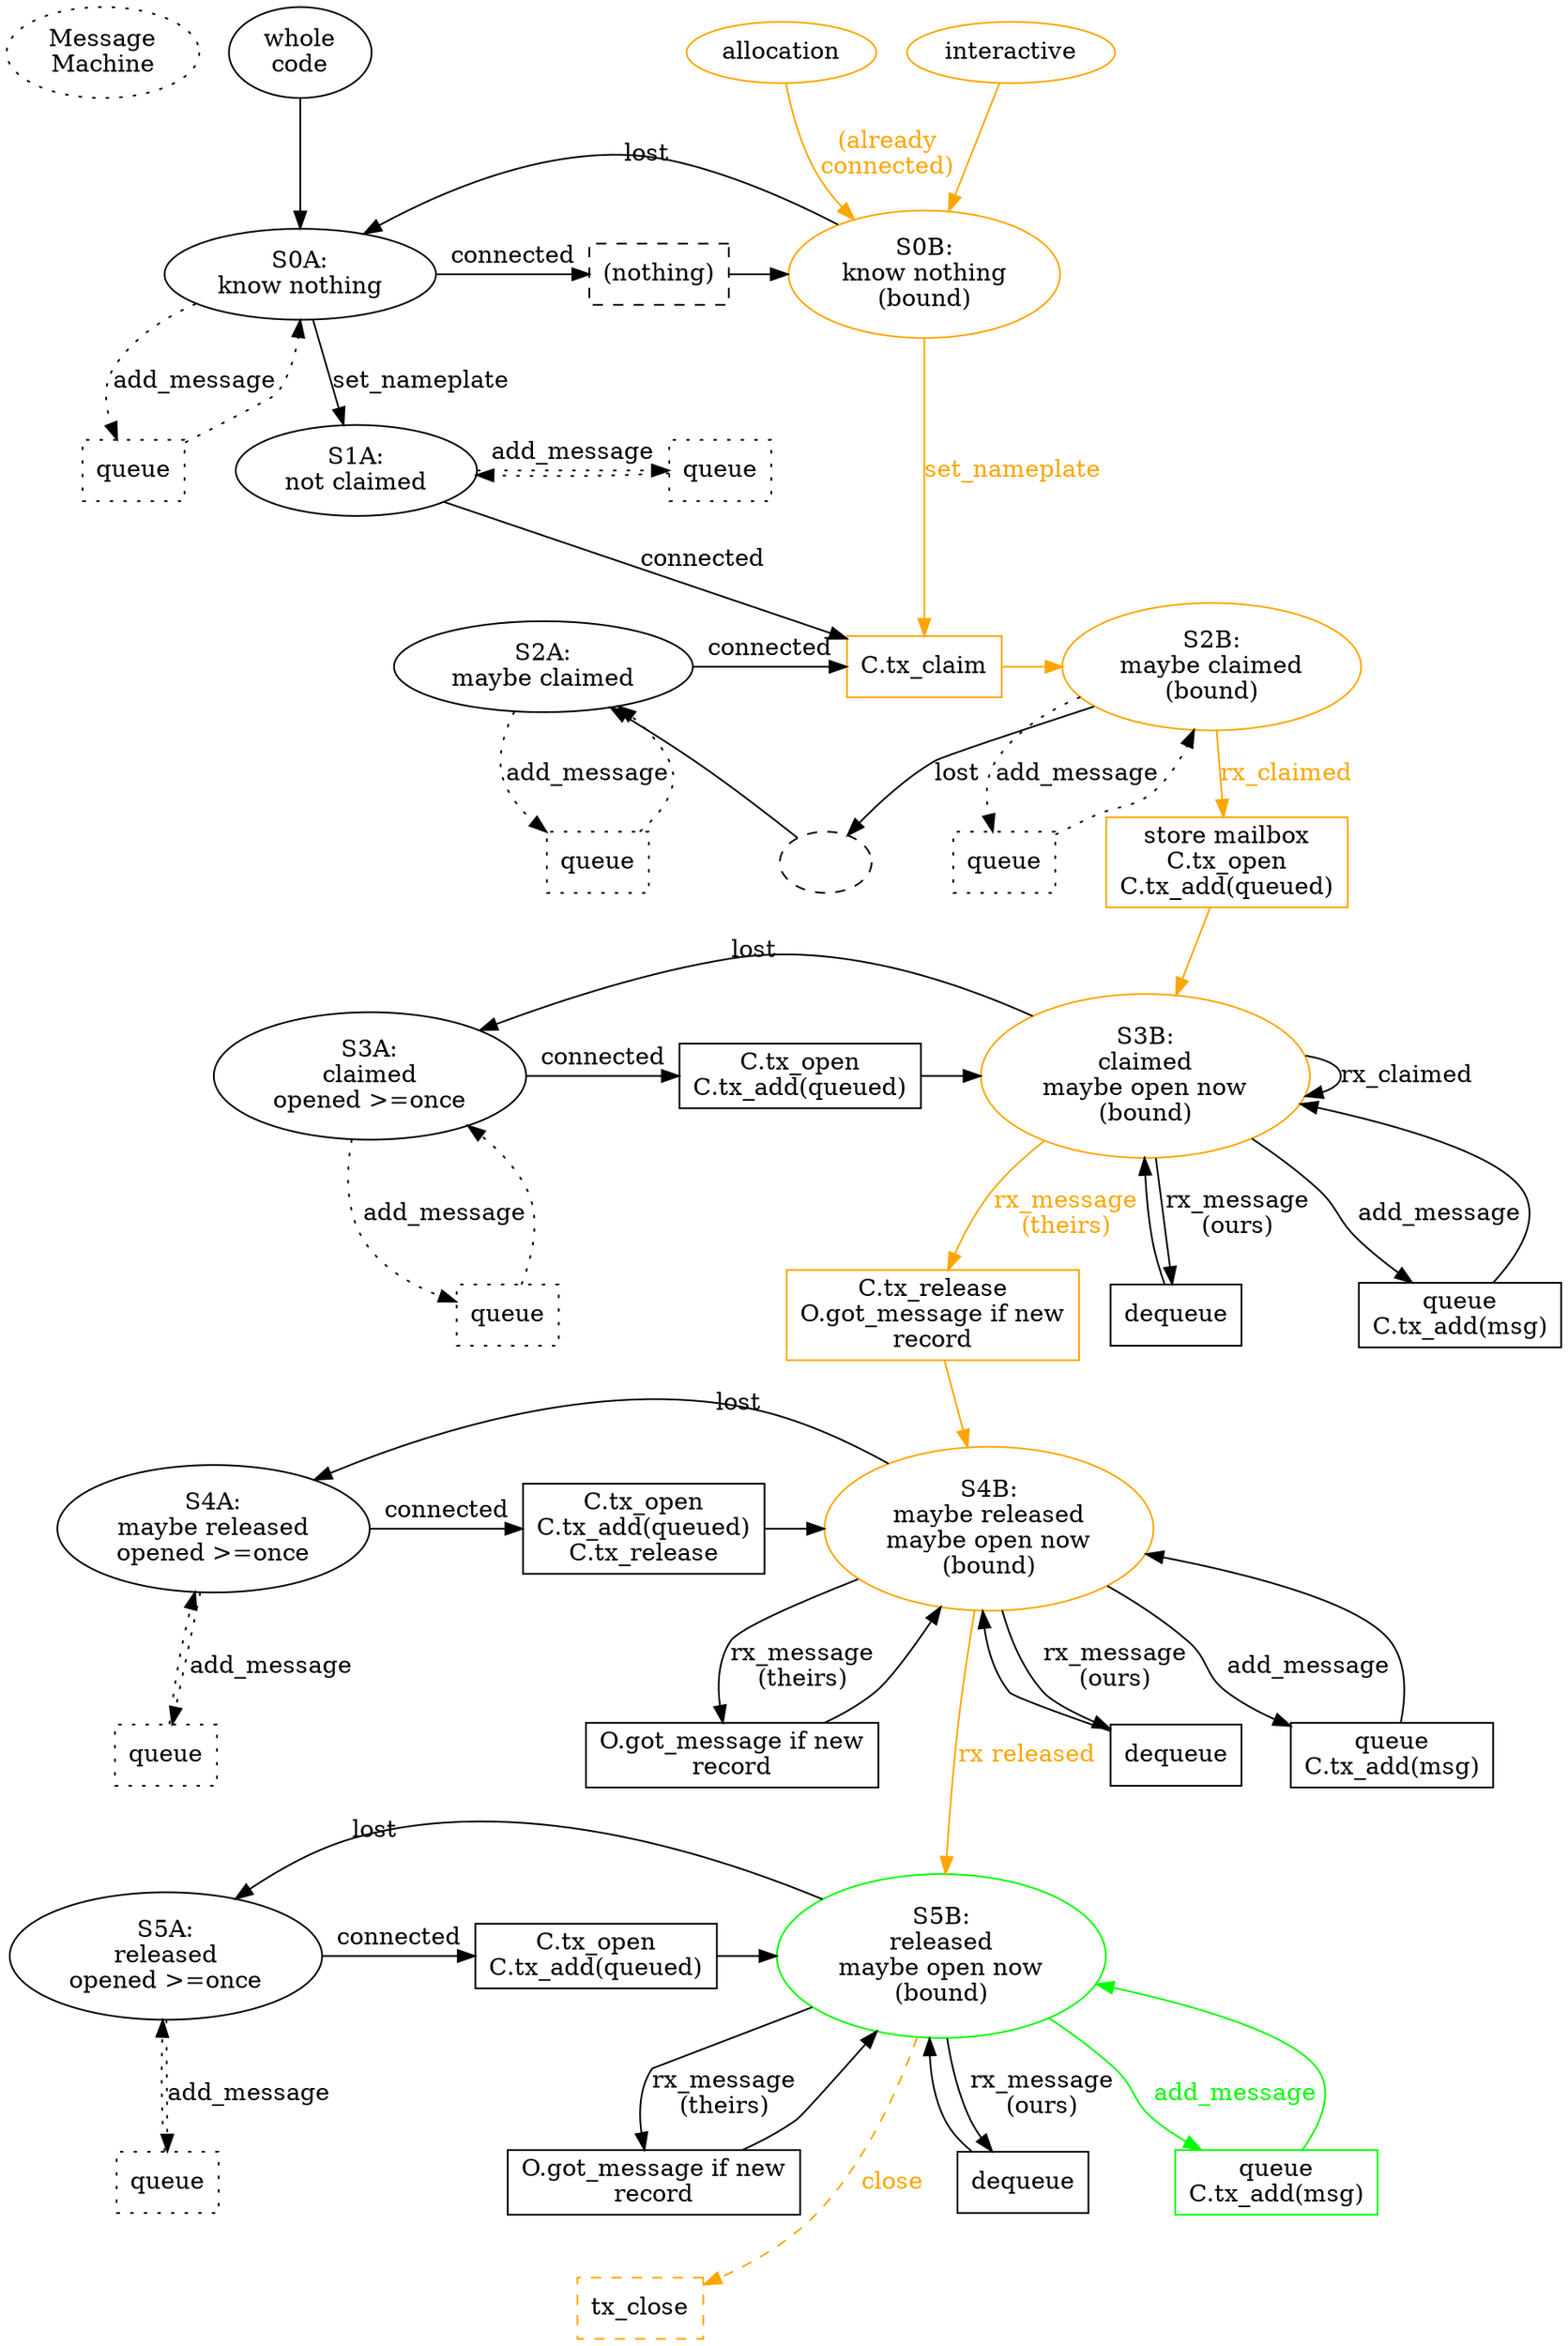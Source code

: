 digraph {
        /* new idea */

        {rank=same; title entry_whole_code entry_allocation entry_interactive}
        entry_whole_code [label="whole\ncode"]
        entry_whole_code -> S0A
        title [label="Message\nMachine" style="dotted"]

        entry_allocation [label="allocation" color="orange"]
        entry_allocation -> S0B [label="(already\nconnected)"
                                     color="orange" fontcolor="orange"]
        entry_interactive [label="interactive" color="orange"]
        entry_interactive -> S0B [color="orange"]

        {rank=same; S0A P0_connected S0B}
        S0A [label="S0A:\nknow nothing"]
        S0B [label="S0B:\nknow nothing\n(bound)" color="orange"]
        S0A -> P0_connected [label="connected"]
        P0_connected [label="(nothing)" shape="box" style="dashed"]
        P0_connected -> S0B
        S0B -> S0A [label="lost"]

        S0A -> S1A [label="set_nameplate"]
        S0B -> P2_connected [label="set_nameplate" color="orange" fontcolor="orange"]
        P0A_queue [shape="box" label="queue" style="dotted"]
        S0A -> P0A_queue [label="add_message" style="dotted"]
        P0A_queue -> S0A [style="dotted"]

        {rank=same; S1A P1A_queue}
        S1A [label="S1A:\nnot claimed"]
        S1A -> P2_connected [label="connected"]
        S1A -> P1A_queue [label="add_message" style="dotted"]
        P1A_queue [shape="box" label="queue" style="dotted"]
        P1A_queue -> S1A [style="dotted"]

        {rank=same; S2A P2_connected S2B}
        S2A [label="S2A:\nmaybe claimed"]
        S2A -> P2_connected [label="connected"]
        P2_connected [shape="box" label="C.tx_claim" color="orange"]
        P2_connected -> S2B [color="orange"]
        S2B [label="S2B:\nmaybe claimed\n(bound)" color="orange"]
        #S2B -> SrB [label="close()" style="dashed"]
        #SrB [label="SrB" style="dashed"]
        #S2A -> SrA [label="close()" style="dashed"]
        #SrA [label="SrA" style="dashed"]

        #S2B -> S2A [label="lost"] # causes bad layout
        S2B -> foo [label="lost"]
        foo [label="" style="dashed"]
        foo -> S2A

        S2A -> P2C_queue [label="add_message" style="dotted"]
        P2C_queue [shape="box" label="queue" style="dotted"]
        P2C_queue -> S2A [style="dotted"]
        S2B -> P2B_queue [label="add_message" style="dotted"]
        P2B_queue [shape="box" label="queue" style="dotted"]
        P2B_queue -> S2B [style="dotted"]

        S1A -> S3A [label="(none)" style="invis"]
        S2B -> P_open [label="rx_claimed" color="orange" fontcolor="orange"]
        P_open [shape="box" label="store mailbox\nC.tx_open\nC.tx_add(queued)" color="orange"]
        P_open -> S3B [color="orange"]

        subgraph {rank=same; S3A S3B P3_connected}
        S3A [label="S3A:\nclaimed\nopened >=once"]
        S3B [label="S3B:\nclaimed\nmaybe open now\n(bound)" color="orange"]
        S3A -> P3_connected [label="connected"]
        S3B -> S3A [label="lost"]

        P3_connected [shape="box" label="C.tx_open\nC.tx_add(queued)"]
        P3_connected -> S3B

        S3A -> P3_queue [label="add_message" style="dotted"]
        P3_queue [shape="box" label="queue" style="dotted"]
        P3_queue -> S3A [style="dotted"]

        S3B -> S3B [label="rx_claimed"]

        S3B -> P3_send [label="add_message"]
        P3_send [shape="box" label="queue\nC.tx_add(msg)"]
        P3_send -> S3B

        S3A -> S4A [label="(none)" style="invis"]
        S3B -> P3_process_ours [label="rx_message\n(ours)"]
        P3_process_ours [shape="box" label="dequeue"]
        P3_process_ours -> S3B
        S3B -> P3_process_theirs [label="rx_message\n(theirs)"
                                      color="orange" fontcolor="orange"]
        P3_process_theirs [shape="box" color="orange"
                           label="C.tx_release\nO.got_message if new\nrecord"
                           ]
        /* pay attention to the race here: this process_message() will
        deliver msg_pake to the WormholeMachine, which will compute_key() and
        send(version), and we're in between S1A (where send gets
        queued) and S3A (where send gets sent and queued), and we're no
        longer passing through the P3_connected phase (which drains the queue).
        So there's a real possibility of the outbound msg_version getting
        dropped on the floor, or put in a queue but never delivered. */
        P3_process_theirs -> S4B [color="orange"]

        subgraph {rank=same; S4A P4_connected S4B}
        S4A [label="S4A:\nmaybe released\nopened >=once\n"]

        S4B [label="S4B:\nmaybe released\nmaybe open now\n(bound)" color="orange"]
        S4A -> P4_connected [label="connected"]
        P4_connected [shape="box" label="C.tx_open\nC.tx_add(queued)\nC.tx_release"]
        S4B -> P4_send [label="add_message"]
        P4_send [shape="box" label="queue\nC.tx_add(msg)"]
        P4_send -> S4B
        S4A -> P4_queue [label="add_message" style="dotted"]
        P4_queue [shape="box" label="queue" style="dotted"]
        P4_queue -> S4A [style="dotted"]

        P4_connected -> S4B
        S4B -> S4A [label="lost"]
        S4B -> P4_process_ours [label="rx_message\n(ours)"]
        P4_process_ours [shape="box" label="dequeue"]
        P4_process_ours -> S4B
        S4B -> P4_process_theirs [label="rx_message\n(theirs)"]
        P4_process_theirs [shape="box" label="O.got_message if new\nrecord"]
        P4_process_theirs -> S4B

        S4A -> S5A [label="(none)" style="invis"]
        S4B -> S5B [label="rx released" color="orange" fontcolor="orange"]

        P4_queue -> S5A [style="invis"]
        subgraph {S5A P5_connected S5B}
        {rank=same; S5A P5_connected S5B}

        S5A [label="S5A:\nreleased\nopened >=once"]
        S5A -> P5_connected [label="connected"]
        P5_connected [shape="box" label="C.tx_open\nC.tx_add(queued)"]

        S5B -> P5_send [label="add_message" color="green" fontcolor="green"]
        P5_send [shape="box" label="queue\nC.tx_add(msg)" color="green"]
        P5_send -> S5B [color="green"]
        S5A -> P5_queue [label="add_message" style="dotted"]
        P5_queue [shape="box" label="queue" style="dotted"]
        P5_queue -> S5A [style="dotted"]

        P5_connected -> S5B
        S5B [label="S5B:\nreleased\nmaybe open now\n(bound)" color="green"]
        S5B -> S5A [label="lost"]

        S5B -> P5_process_ours [label="rx_message\n(ours)"]
        P5_process_ours [shape="box" label="dequeue"]
        P5_process_ours -> S5B
        S5B -> P5_process_theirs [label="rx_message\n(theirs)"]
        P5_process_theirs [shape="box" label="O.got_message if new\nrecord"]
        P5_process_theirs -> S5B

        foo5 [label="" style="invis"]
        S5A -> foo5 [style="invis"]
        foo5 -> P5_close [style="invis"]
        S5B -> P5_close [label="close" style="dashed" color="orange" fontcolor="orange"]
        P5_close [shape="box" label="tx_close" style="dashed" color="orange"]

}
